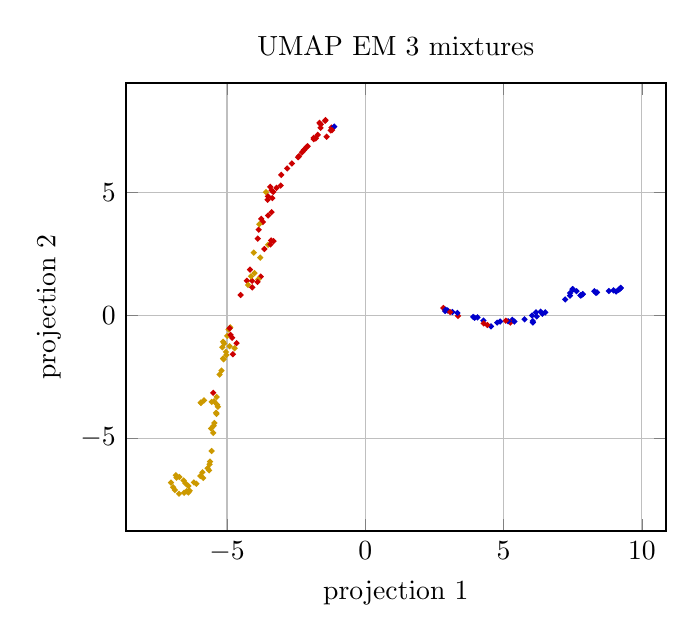 \begin{tikzpicture}
\begin{axis}[title={UMAP EM 3 mixtures}, xlabel={projection 1}, ylabel={projection 2}, legend pos={north west}, mark options={scale={0.3}}, grid={major}, style={thick}]
    \addplot[only marks, scatter, scatter src={explicit}]
        table[row sep={\\}, x={x}, y={y}, meta={col}]
        {
            x  y  col  \\
            7.401  0.795  1.0  \\
            -3.331  5.014  3.0  \\
            -3.406  3.041  3.0  \\
            -1.656  7.824  3.0  \\
            -5.138  -1.083  2.0  \\
            -4.814  -0.923  3.0  \\
            -1.866  7.21  3.0  \\
            -6.351  -7.145  2.0  \\
            -6.198  -6.804  2.0  \\
            -3.781  1.567  3.0  \\
            -5.392  -3.972  2.0  \\
            -5.942  -3.568  2.0  \\
            5.315  -0.193  1.0  \\
            -4.883  -0.5  2.0  \\
            -3.868  1.455  2.0  \\
            -5.963  -6.544  2.0  \\
            -2.655  6.173  3.0  \\
            6.503  0.114  1.0  \\
            -1.4  7.259  3.0  \\
            -1.252  7.518  3.0  \\
            -3.589  5.006  2.0  \\
            -3.648  2.692  3.0  \\
            -4.507  0.82  3.0  \\
            -6.849  -6.511  2.0  \\
            -4.006  1.709  2.0  \\
            7.639  0.976  1.0  \\
            9.193  1.062  1.0  \\
            5.248  -0.3  3.0  \\
            4.876  -0.26  1.0  \\
            -6.106  -6.858  2.0  \\
            -1.613  7.762  3.0  \\
            9.068  0.962  1.0  \\
            6.198  -0.055  1.0  \\
            -5.1  -1.154  2.0  \\
            -3.391  5.08  3.0  \\
            -3.703  3.787  3.0  \\
            7.509  1.048  1.0  \\
            9.233  1.108  1.0  \\
            -1.222  7.626  3.0  \\
            -4.032  2.543  2.0  \\
            4.765  -0.304  1.0  \\
            -5.168  -1.306  2.0  \\
            -5.482  -4.501  2.0  \\
            -5.374  -3.326  2.0  \\
            -6.549  -7.227  2.0  \\
            -3.513  4.054  3.0  \\
            -3.438  5.216  3.0  \\
            -3.061  5.27  3.0  \\
            -2.084  6.873  3.0  \\
            -5.5  -3.159  3.0  \\
            7.792  0.797  1.0  \\
            -5.121  -1.797  2.0  \\
            -2.227  6.718  3.0  \\
            -5.86  -6.624  2.0  \\
            -5.63  -6.07  2.0  \\
            -4.28  1.399  3.0  \\
            7.226  0.64  1.0  \\
            -1.866  7.161  3.0  \\
            -5.889  -6.394  2.0  \\
            4.271  -0.22  1.0  \\
            -5.383  -4.017  2.0  \\
            -3.854  3.476  3.0  \\
            -1.795  7.192  3.0  \\
            8.282  0.974  1.0  \\
            7.779  0.809  1.0  \\
            -1.62  7.623  3.0  \\
            7.491  1.058  1.0  \\
            -5.14  -1.762  2.0  \\
            -5.7  -6.226  2.0  \\
            2.884  0.169  1.0  \\
            -2.399  6.468  3.0  \\
            -3.896  1.35  3.0  \\
            -3.318  3.015  3.0  \\
            -6.397  -6.954  2.0  \\
            -5.458  -4.388  2.0  \\
            -5.558  -5.527  2.0  \\
            -2.825  5.969  3.0  \\
            -5.647  -6.314  2.0  \\
            -3.211  5.18  3.0  \\
            -4.654  -1.139  3.0  \\
            5.163  -0.249  1.0  \\
            6.057  -0.242  1.0  \\
            -6.722  -6.584  2.0  \\
            5.079  -0.225  3.0  \\
            3.148  0.129  1.0  \\
            -4.993  -0.841  2.0  \\
            -4.24  1.228  2.0  \\
            5.393  -0.26  1.0  \\
            9.227  1.095  1.0  \\
            -5.27  -2.416  2.0  \\
            -5.04  -1.496  2.0  \\
            -6.949  -6.999  2.0  \\
            -3.388  4.191  3.0  \\
            7.859  0.847  1.0  \\
            8.808  0.982  1.0  \\
            -4.727  -1.348  2.0  \\
            -3.832  3.702  2.0  \\
            6.401  0.055  1.0  \\
            -5.554  -3.53  2.0  \\
            3.952  -0.106  1.0  \\
            -4.096  1.398  3.0  \\
            4.281  -0.338  3.0  \\
            3.351  -0.029  3.0  \\
            -2.203  6.727  3.0  \\
            -3.798  2.341  2.0  \\
            -1.719  7.332  3.0  \\
            8.973  1.005  1.0  \\
            3.331  0.089  1.0  \\
            -3.039  5.708  3.0  \\
            6.342  0.14  1.0  \\
            -6.457  -7.164  2.0  \\
            -5.5  -4.789  2.0  \\
            9.159  1.03  1.0  \\
            -1.124  7.669  1.0  \\
            -6.884  -7.115  2.0  \\
            -5.83  -3.467  2.0  \\
            2.975  0.192  1.0  \\
            -4.131  1.58  2.0  \\
            -2.122  6.844  3.0  \\
            -3.534  4.694  3.0  \\
            -1.203  7.527  3.0  \\
            -5.022  -1.623  2.0  \\
            -5.36  -3.638  2.0  \\
            -7.026  -6.81  2.0  \\
            -4.086  1.129  3.0  \\
            -4.787  -1.59  3.0  \\
            7.86  0.858  1.0  \\
            -1.449  7.908  3.0  \\
            -5.95  -3.555  2.0  \\
            5.756  -0.168  1.0  \\
            -3.516  2.861  2.0  \\
            -4.907  -1.265  2.0  \\
            8.377  0.929  1.0  \\
            -6.827  -6.608  2.0  \\
            -5.2  -2.259  2.0  \\
            -5.328  -3.727  2.0  \\
            6.058  -0.295  1.0  \\
            -3.886  3.113  3.0  \\
            -5.466  -3.499  2.0  \\
            -5.575  -4.613  2.0  \\
            -2.429  6.427  3.0  \\
            -3.762  3.916  3.0  \\
            3.9  -0.073  1.0  \\
            -4.169  1.854  3.0  \\
            -6.396  -7.215  2.0  \\
            -6.736  -7.265  2.0  \\
            6.03  -0.014  1.0  \\
            6.173  0.113  1.0  \\
            -3.43  2.876  3.0  \\
            4.542  -0.457  1.0  \\
            8.344  0.906  1.0  \\
            -1.442  7.935  3.0  \\
            -3.361  4.761  3.0  \\
            -4.871  -0.802  3.0  \\
            -3.521  4.832  3.0  \\
            7.406  0.899  1.0  \\
            -2.284  6.624  3.0  \\
            -6.568  -6.727  2.0  \\
            -5.614  -5.961  2.0  \\
            -6.503  -6.841  2.0  \\
            -4.94  -0.583  2.0  \\
            3.065  0.125  3.0  \\
            4.413  -0.401  3.0  \\
            -4.908  -0.532  3.0  \\
            2.823  0.289  3.0  \\
            2.901  0.221  1.0  \\
            4.055  -0.091  1.0  \\
        }
        ;
\end{axis}
\end{tikzpicture}
